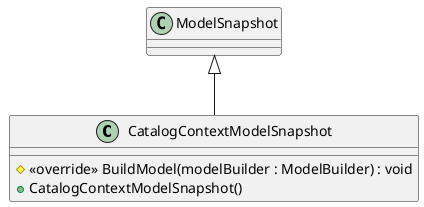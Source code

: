 @startuml CatalogContextModelSnapshot
class CatalogContextModelSnapshot  {
    # <<override>> BuildModel(modelBuilder : ModelBuilder) : void
    + CatalogContextModelSnapshot()
}
ModelSnapshot <|-- CatalogContextModelSnapshot
@enduml